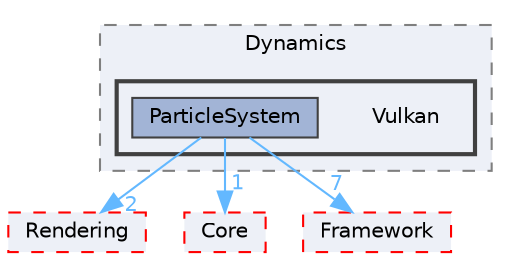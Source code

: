 digraph "E:/Peridyno/peridyno/src/Dynamics/Vulkan"
{
 // LATEX_PDF_SIZE
  bgcolor="transparent";
  edge [fontname=Helvetica,fontsize=10,labelfontname=Helvetica,labelfontsize=10];
  node [fontname=Helvetica,fontsize=10,shape=box,height=0.2,width=0.4];
  compound=true
  subgraph clusterdir_b1e46f0478f46f3a97fbed2b9c7339a6 {
    graph [ bgcolor="#edf0f7", pencolor="grey50", label="Dynamics", fontname=Helvetica,fontsize=10 style="filled,dashed", URL="dir_b1e46f0478f46f3a97fbed2b9c7339a6.html",tooltip=""]
  subgraph clusterdir_b1dd8262fb528f038dc3255082207646 {
    graph [ bgcolor="#edf0f7", pencolor="grey25", label="", fontname=Helvetica,fontsize=10 style="filled,bold", URL="dir_b1dd8262fb528f038dc3255082207646.html",tooltip=""]
    dir_b1dd8262fb528f038dc3255082207646 [shape=plaintext, label="Vulkan"];
  dir_8d7f25e4c9ff9e8d07cd13e1127a464e [label="ParticleSystem", fillcolor="#a2b4d6", color="grey25", style="filled", URL="dir_8d7f25e4c9ff9e8d07cd13e1127a464e.html",tooltip=""];
  }
  }
  dir_0a5d901ffa28d51286754f85d80379d0 [label="Rendering", fillcolor="#edf0f7", color="red", style="filled,dashed", URL="dir_0a5d901ffa28d51286754f85d80379d0.html",tooltip=""];
  dir_3e9476288c0c22cbcea08ca5b8b8c190 [label="Core", fillcolor="#edf0f7", color="red", style="filled,dashed", URL="dir_3e9476288c0c22cbcea08ca5b8b8c190.html",tooltip=""];
  dir_c2c045169feb12a9231cac4869e44751 [label="Framework", fillcolor="#edf0f7", color="red", style="filled,dashed", URL="dir_c2c045169feb12a9231cac4869e44751.html",tooltip=""];
  dir_8d7f25e4c9ff9e8d07cd13e1127a464e->dir_0a5d901ffa28d51286754f85d80379d0 [headlabel="2", labeldistance=1.5 headhref="dir_000057_000065.html" href="dir_000057_000065.html" color="steelblue1" fontcolor="steelblue1"];
  dir_8d7f25e4c9ff9e8d07cd13e1127a464e->dir_3e9476288c0c22cbcea08ca5b8b8c190 [headlabel="1", labeldistance=1.5 headhref="dir_000057_000012.html" href="dir_000057_000012.html" color="steelblue1" fontcolor="steelblue1"];
  dir_8d7f25e4c9ff9e8d07cd13e1127a464e->dir_c2c045169feb12a9231cac4869e44751 [headlabel="7", labeldistance=1.5 headhref="dir_000057_000022.html" href="dir_000057_000022.html" color="steelblue1" fontcolor="steelblue1"];
}
